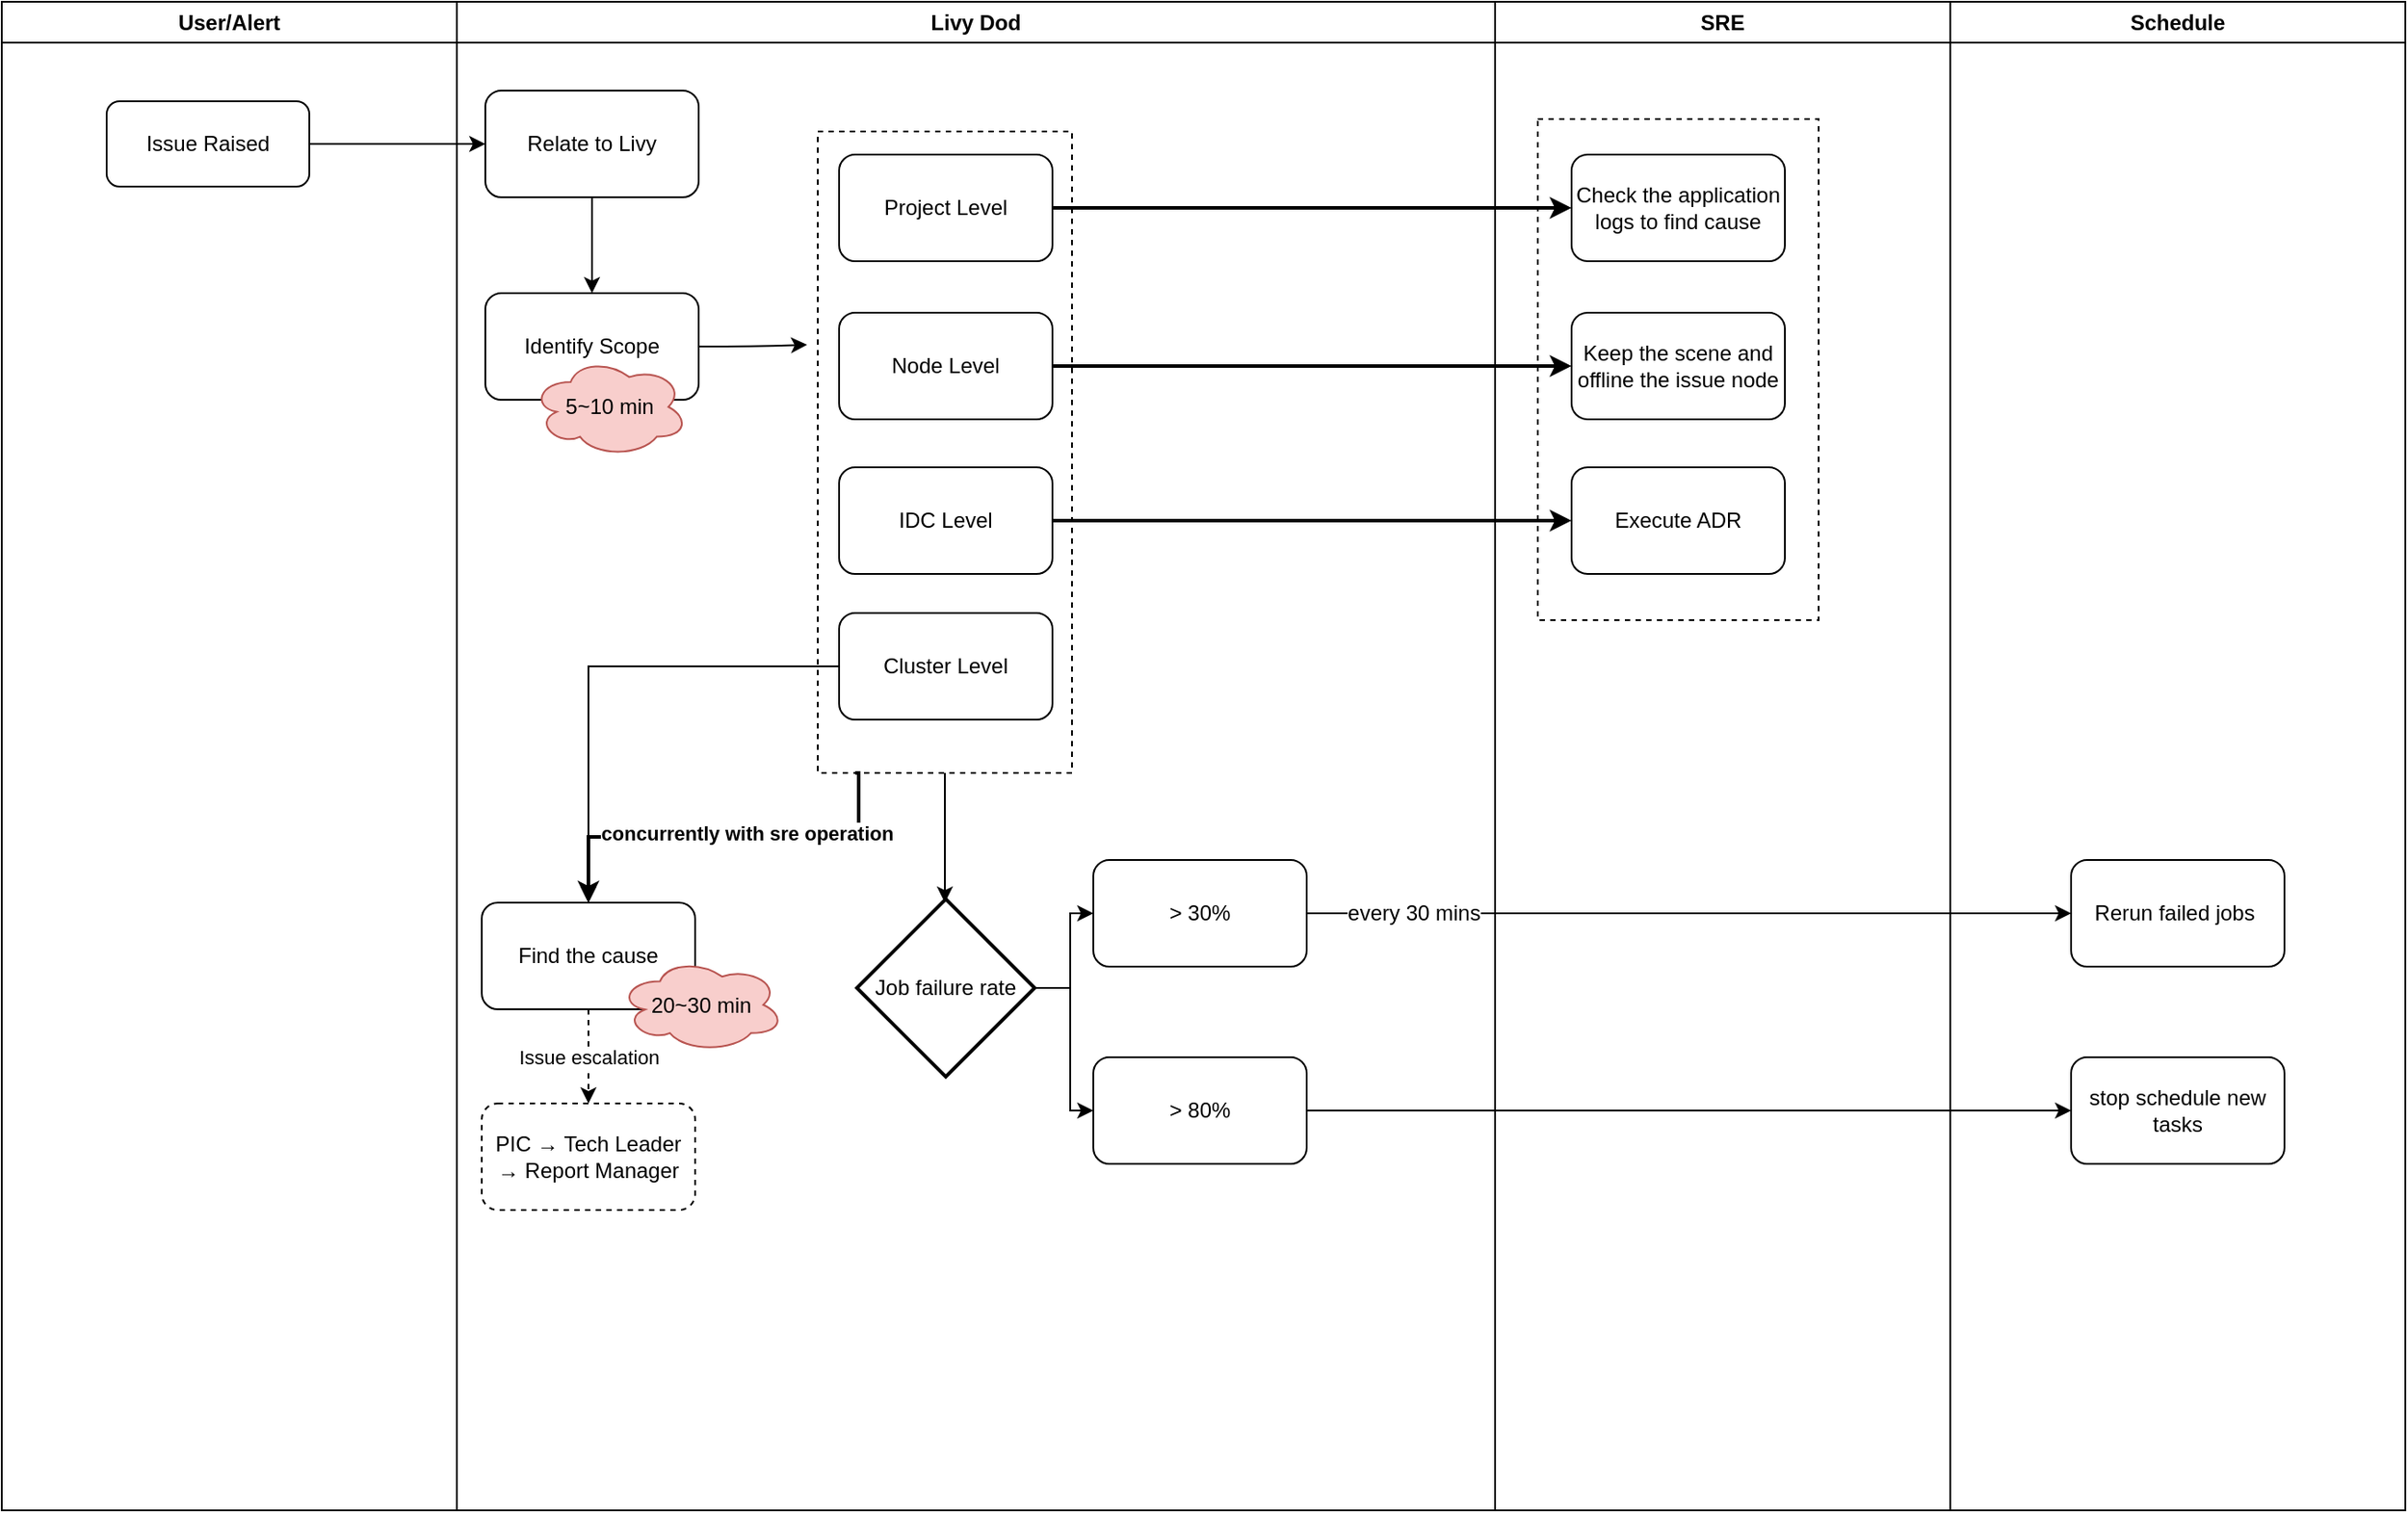 <mxfile version="26.1.0">
  <diagram id="C5RBs43oDa-KdzZeNtuy" name="Page-1">
    <mxGraphModel dx="2385" dy="1262" grid="0" gridSize="10" guides="1" tooltips="1" connect="1" arrows="1" fold="1" page="0" pageScale="1" pageWidth="827" pageHeight="1169" math="0" shadow="0">
      <root>
        <mxCell id="WIyWlLk6GJQsqaUBKTNV-0" />
        <mxCell id="WIyWlLk6GJQsqaUBKTNV-1" parent="WIyWlLk6GJQsqaUBKTNV-0" />
        <mxCell id="AfNWjNOEDpZvI_6I8qR--1" value="User/Alert" style="swimlane;whiteSpace=wrap;html=1;" vertex="1" parent="WIyWlLk6GJQsqaUBKTNV-1">
          <mxGeometry x="-162" y="-64" width="256" height="849" as="geometry" />
        </mxCell>
        <mxCell id="AfNWjNOEDpZvI_6I8qR--4" value="Issue Raised" style="rounded=1;whiteSpace=wrap;html=1;" vertex="1" parent="AfNWjNOEDpZvI_6I8qR--1">
          <mxGeometry x="59" y="56" width="114" height="48" as="geometry" />
        </mxCell>
        <mxCell id="AfNWjNOEDpZvI_6I8qR--2" value="Livy Dod" style="swimlane;whiteSpace=wrap;html=1;" vertex="1" parent="WIyWlLk6GJQsqaUBKTNV-1">
          <mxGeometry x="94" y="-64" width="584" height="849" as="geometry" />
        </mxCell>
        <mxCell id="AfNWjNOEDpZvI_6I8qR--43" style="edgeStyle=orthogonalEdgeStyle;rounded=0;orthogonalLoop=1;jettySize=auto;html=1;" edge="1" parent="AfNWjNOEDpZvI_6I8qR--2" source="AfNWjNOEDpZvI_6I8qR--28">
          <mxGeometry relative="1" as="geometry">
            <mxPoint x="274.5" y="507" as="targetPoint" />
          </mxGeometry>
        </mxCell>
        <mxCell id="AfNWjNOEDpZvI_6I8qR--28" value="" style="rounded=0;whiteSpace=wrap;html=1;dashed=1;" vertex="1" parent="AfNWjNOEDpZvI_6I8qR--2">
          <mxGeometry x="203" y="73" width="143" height="361" as="geometry" />
        </mxCell>
        <mxCell id="AfNWjNOEDpZvI_6I8qR--7" value="" style="edgeStyle=orthogonalEdgeStyle;rounded=0;orthogonalLoop=1;jettySize=auto;html=1;" edge="1" parent="AfNWjNOEDpZvI_6I8qR--2" source="AfNWjNOEDpZvI_6I8qR--5" target="AfNWjNOEDpZvI_6I8qR--6">
          <mxGeometry relative="1" as="geometry" />
        </mxCell>
        <mxCell id="AfNWjNOEDpZvI_6I8qR--5" value="Relate to Livy" style="rounded=1;whiteSpace=wrap;html=1;" vertex="1" parent="AfNWjNOEDpZvI_6I8qR--2">
          <mxGeometry x="16" y="50" width="120" height="60" as="geometry" />
        </mxCell>
        <mxCell id="AfNWjNOEDpZvI_6I8qR--9" value="" style="edgeStyle=orthogonalEdgeStyle;rounded=0;orthogonalLoop=1;jettySize=auto;html=1;curved=1;" edge="1" parent="AfNWjNOEDpZvI_6I8qR--2" source="AfNWjNOEDpZvI_6I8qR--6">
          <mxGeometry relative="1" as="geometry">
            <mxPoint x="197" y="193" as="targetPoint" />
          </mxGeometry>
        </mxCell>
        <mxCell id="AfNWjNOEDpZvI_6I8qR--6" value="Identify Scope" style="whiteSpace=wrap;html=1;rounded=1;" vertex="1" parent="AfNWjNOEDpZvI_6I8qR--2">
          <mxGeometry x="16" y="164" width="120" height="60" as="geometry" />
        </mxCell>
        <mxCell id="AfNWjNOEDpZvI_6I8qR--8" value="Project Level" style="whiteSpace=wrap;html=1;rounded=1;" vertex="1" parent="AfNWjNOEDpZvI_6I8qR--2">
          <mxGeometry x="215" y="86" width="120" height="60" as="geometry" />
        </mxCell>
        <mxCell id="AfNWjNOEDpZvI_6I8qR--12" value="Node Level" style="whiteSpace=wrap;html=1;rounded=1;" vertex="1" parent="AfNWjNOEDpZvI_6I8qR--2">
          <mxGeometry x="215" y="175" width="120" height="60" as="geometry" />
        </mxCell>
        <mxCell id="AfNWjNOEDpZvI_6I8qR--13" value="IDC Level" style="whiteSpace=wrap;html=1;rounded=1;" vertex="1" parent="AfNWjNOEDpZvI_6I8qR--2">
          <mxGeometry x="215" y="262" width="120" height="60" as="geometry" />
        </mxCell>
        <mxCell id="AfNWjNOEDpZvI_6I8qR--22" value="" style="edgeStyle=orthogonalEdgeStyle;rounded=0;orthogonalLoop=1;jettySize=auto;html=1;strokeWidth=2;entryX=0.5;entryY=0;entryDx=0;entryDy=0;" edge="1" parent="AfNWjNOEDpZvI_6I8qR--2" target="AfNWjNOEDpZvI_6I8qR--21">
          <mxGeometry relative="1" as="geometry">
            <mxPoint x="224" y="434" as="sourcePoint" />
            <Array as="points">
              <mxPoint x="226" y="434" />
              <mxPoint x="226" y="470" />
              <mxPoint x="74" y="470" />
            </Array>
          </mxGeometry>
        </mxCell>
        <mxCell id="AfNWjNOEDpZvI_6I8qR--29" value="&lt;font&gt;&lt;b style=&quot;&quot;&gt;concurrently with sre operation&lt;/b&gt;&lt;/font&gt;" style="edgeLabel;html=1;align=center;verticalAlign=middle;resizable=0;points=[];" vertex="1" connectable="0" parent="AfNWjNOEDpZvI_6I8qR--22">
          <mxGeometry x="-0.111" y="-2" relative="1" as="geometry">
            <mxPoint as="offset" />
          </mxGeometry>
        </mxCell>
        <mxCell id="AfNWjNOEDpZvI_6I8qR--55" style="edgeStyle=orthogonalEdgeStyle;rounded=0;orthogonalLoop=1;jettySize=auto;html=1;exitX=0;exitY=0.5;exitDx=0;exitDy=0;entryX=0.5;entryY=0;entryDx=0;entryDy=0;" edge="1" parent="AfNWjNOEDpZvI_6I8qR--2" source="AfNWjNOEDpZvI_6I8qR--14" target="AfNWjNOEDpZvI_6I8qR--21">
          <mxGeometry relative="1" as="geometry" />
        </mxCell>
        <mxCell id="AfNWjNOEDpZvI_6I8qR--14" value="Cluster Level" style="whiteSpace=wrap;html=1;rounded=1;" vertex="1" parent="AfNWjNOEDpZvI_6I8qR--2">
          <mxGeometry x="215" y="344" width="120" height="60" as="geometry" />
        </mxCell>
        <mxCell id="AfNWjNOEDpZvI_6I8qR--35" value="Issue&amp;nbsp;escalation" style="edgeStyle=orthogonalEdgeStyle;rounded=0;orthogonalLoop=1;jettySize=auto;html=1;dashed=1;" edge="1" parent="AfNWjNOEDpZvI_6I8qR--2" source="AfNWjNOEDpZvI_6I8qR--21" target="AfNWjNOEDpZvI_6I8qR--34">
          <mxGeometry relative="1" as="geometry" />
        </mxCell>
        <mxCell id="AfNWjNOEDpZvI_6I8qR--21" value="Find the cause" style="whiteSpace=wrap;html=1;rounded=1;" vertex="1" parent="AfNWjNOEDpZvI_6I8qR--2">
          <mxGeometry x="14" y="507" width="120" height="60" as="geometry" />
        </mxCell>
        <mxCell id="AfNWjNOEDpZvI_6I8qR--34" value="PIC → Tech Leader → Report Manager" style="whiteSpace=wrap;html=1;rounded=1;dashed=1;" vertex="1" parent="AfNWjNOEDpZvI_6I8qR--2">
          <mxGeometry x="14" y="620" width="120" height="60" as="geometry" />
        </mxCell>
        <mxCell id="AfNWjNOEDpZvI_6I8qR--46" style="edgeStyle=orthogonalEdgeStyle;rounded=0;orthogonalLoop=1;jettySize=auto;html=1;entryX=0;entryY=0.5;entryDx=0;entryDy=0;" edge="1" parent="AfNWjNOEDpZvI_6I8qR--2" source="AfNWjNOEDpZvI_6I8qR--44" target="AfNWjNOEDpZvI_6I8qR--45">
          <mxGeometry relative="1" as="geometry" />
        </mxCell>
        <mxCell id="AfNWjNOEDpZvI_6I8qR--48" style="edgeStyle=orthogonalEdgeStyle;rounded=0;orthogonalLoop=1;jettySize=auto;html=1;exitX=1;exitY=0.5;exitDx=0;exitDy=0;exitPerimeter=0;entryX=0;entryY=0.5;entryDx=0;entryDy=0;" edge="1" parent="AfNWjNOEDpZvI_6I8qR--2" source="AfNWjNOEDpZvI_6I8qR--44" target="AfNWjNOEDpZvI_6I8qR--47">
          <mxGeometry relative="1" as="geometry" />
        </mxCell>
        <mxCell id="AfNWjNOEDpZvI_6I8qR--44" value="Job failure rate" style="strokeWidth=2;html=1;shape=mxgraph.flowchart.decision;whiteSpace=wrap;" vertex="1" parent="AfNWjNOEDpZvI_6I8qR--2">
          <mxGeometry x="225" y="505" width="100" height="100" as="geometry" />
        </mxCell>
        <mxCell id="AfNWjNOEDpZvI_6I8qR--45" value="&amp;gt; 30%" style="rounded=1;whiteSpace=wrap;html=1;" vertex="1" parent="AfNWjNOEDpZvI_6I8qR--2">
          <mxGeometry x="358" y="483" width="120" height="60" as="geometry" />
        </mxCell>
        <mxCell id="AfNWjNOEDpZvI_6I8qR--47" value="&amp;gt; 80%" style="rounded=1;whiteSpace=wrap;html=1;" vertex="1" parent="AfNWjNOEDpZvI_6I8qR--2">
          <mxGeometry x="358" y="594" width="120" height="60" as="geometry" />
        </mxCell>
        <mxCell id="AfNWjNOEDpZvI_6I8qR--57" value="5~10 min" style="ellipse;shape=cloud;whiteSpace=wrap;html=1;fillColor=#f8cecc;strokeColor=#b85450;" vertex="1" parent="AfNWjNOEDpZvI_6I8qR--2">
          <mxGeometry x="42" y="200" width="88" height="56" as="geometry" />
        </mxCell>
        <mxCell id="AfNWjNOEDpZvI_6I8qR--58" value="20~30 min" style="ellipse;shape=cloud;whiteSpace=wrap;html=1;fillColor=#f8cecc;strokeColor=#b85450;" vertex="1" parent="AfNWjNOEDpZvI_6I8qR--2">
          <mxGeometry x="91" y="538" width="93" height="53" as="geometry" />
        </mxCell>
        <mxCell id="AfNWjNOEDpZvI_6I8qR--3" value="SRE" style="swimlane;whiteSpace=wrap;html=1;" vertex="1" parent="WIyWlLk6GJQsqaUBKTNV-1">
          <mxGeometry x="678" y="-64" width="256" height="849" as="geometry" />
        </mxCell>
        <mxCell id="AfNWjNOEDpZvI_6I8qR--31" value="" style="rounded=0;whiteSpace=wrap;html=1;dashed=1;" vertex="1" parent="AfNWjNOEDpZvI_6I8qR--3">
          <mxGeometry x="24" y="66" width="158" height="282" as="geometry" />
        </mxCell>
        <mxCell id="AfNWjNOEDpZvI_6I8qR--15" value="Check the application logs to find cause" style="whiteSpace=wrap;html=1;rounded=1;" vertex="1" parent="AfNWjNOEDpZvI_6I8qR--3">
          <mxGeometry x="43" y="86" width="120" height="60" as="geometry" />
        </mxCell>
        <mxCell id="AfNWjNOEDpZvI_6I8qR--17" value="Keep the scene and offline the issue node" style="whiteSpace=wrap;html=1;rounded=1;" vertex="1" parent="AfNWjNOEDpZvI_6I8qR--3">
          <mxGeometry x="43" y="175" width="120" height="60" as="geometry" />
        </mxCell>
        <mxCell id="AfNWjNOEDpZvI_6I8qR--19" value="Execute ADR" style="whiteSpace=wrap;html=1;rounded=1;" vertex="1" parent="AfNWjNOEDpZvI_6I8qR--3">
          <mxGeometry x="43" y="262" width="120" height="60" as="geometry" />
        </mxCell>
        <mxCell id="AfNWjNOEDpZvI_6I8qR--16" value="" style="edgeStyle=orthogonalEdgeStyle;rounded=1;orthogonalLoop=1;jettySize=auto;html=1;exitX=1;exitY=0.5;exitDx=0;exitDy=0;entryX=0;entryY=0.5;entryDx=0;entryDy=0;curved=0;strokeColor=#000000;strokeWidth=2;" edge="1" parent="WIyWlLk6GJQsqaUBKTNV-1" source="AfNWjNOEDpZvI_6I8qR--8" target="AfNWjNOEDpZvI_6I8qR--15">
          <mxGeometry relative="1" as="geometry" />
        </mxCell>
        <mxCell id="AfNWjNOEDpZvI_6I8qR--20" value="" style="edgeStyle=orthogonalEdgeStyle;rounded=1;orthogonalLoop=1;jettySize=auto;html=1;entryX=0;entryY=0.5;entryDx=0;entryDy=0;exitX=1;exitY=0.5;exitDx=0;exitDy=0;curved=0;strokeWidth=2;strokeColor=#000000;" edge="1" parent="WIyWlLk6GJQsqaUBKTNV-1" source="AfNWjNOEDpZvI_6I8qR--13" target="AfNWjNOEDpZvI_6I8qR--19">
          <mxGeometry relative="1" as="geometry" />
        </mxCell>
        <mxCell id="AfNWjNOEDpZvI_6I8qR--36" value="Schedule" style="swimlane;whiteSpace=wrap;html=1;" vertex="1" parent="WIyWlLk6GJQsqaUBKTNV-1">
          <mxGeometry x="934" y="-64" width="256" height="849" as="geometry" />
        </mxCell>
        <mxCell id="AfNWjNOEDpZvI_6I8qR--50" value="Rerun failed jobs&amp;nbsp;" style="rounded=1;whiteSpace=wrap;html=1;" vertex="1" parent="AfNWjNOEDpZvI_6I8qR--36">
          <mxGeometry x="68" y="483" width="120" height="60" as="geometry" />
        </mxCell>
        <mxCell id="AfNWjNOEDpZvI_6I8qR--53" value="stop schedule new tasks" style="rounded=1;whiteSpace=wrap;html=1;" vertex="1" parent="AfNWjNOEDpZvI_6I8qR--36">
          <mxGeometry x="68" y="594" width="120" height="60" as="geometry" />
        </mxCell>
        <mxCell id="AfNWjNOEDpZvI_6I8qR--49" style="edgeStyle=orthogonalEdgeStyle;rounded=0;orthogonalLoop=1;jettySize=auto;html=1;entryX=0;entryY=0.5;entryDx=0;entryDy=0;" edge="1" parent="WIyWlLk6GJQsqaUBKTNV-1" source="AfNWjNOEDpZvI_6I8qR--45" target="AfNWjNOEDpZvI_6I8qR--50">
          <mxGeometry relative="1" as="geometry">
            <mxPoint x="1057" y="449" as="targetPoint" />
          </mxGeometry>
        </mxCell>
        <mxCell id="AfNWjNOEDpZvI_6I8qR--51" value="&lt;span style=&quot;font-size: 12px; text-wrap-mode: wrap;&quot;&gt;every 30 mins&lt;/span&gt;" style="edgeLabel;html=1;align=center;verticalAlign=middle;resizable=0;points=[];" vertex="1" connectable="0" parent="AfNWjNOEDpZvI_6I8qR--49">
          <mxGeometry x="-0.377" relative="1" as="geometry">
            <mxPoint x="-74" as="offset" />
          </mxGeometry>
        </mxCell>
        <mxCell id="AfNWjNOEDpZvI_6I8qR--52" style="edgeStyle=orthogonalEdgeStyle;rounded=0;orthogonalLoop=1;jettySize=auto;html=1;entryX=0;entryY=0.5;entryDx=0;entryDy=0;" edge="1" parent="WIyWlLk6GJQsqaUBKTNV-1" source="AfNWjNOEDpZvI_6I8qR--47" target="AfNWjNOEDpZvI_6I8qR--53">
          <mxGeometry relative="1" as="geometry">
            <mxPoint x="1000" y="560" as="targetPoint" />
          </mxGeometry>
        </mxCell>
        <mxCell id="AfNWjNOEDpZvI_6I8qR--56" style="edgeStyle=orthogonalEdgeStyle;rounded=0;orthogonalLoop=1;jettySize=auto;html=1;entryX=0;entryY=0.5;entryDx=0;entryDy=0;" edge="1" parent="WIyWlLk6GJQsqaUBKTNV-1" source="AfNWjNOEDpZvI_6I8qR--4" target="AfNWjNOEDpZvI_6I8qR--5">
          <mxGeometry relative="1" as="geometry" />
        </mxCell>
        <mxCell id="AfNWjNOEDpZvI_6I8qR--59" style="edgeStyle=orthogonalEdgeStyle;rounded=0;orthogonalLoop=1;jettySize=auto;html=1;entryX=0;entryY=0.5;entryDx=0;entryDy=0;strokeWidth=2;" edge="1" parent="WIyWlLk6GJQsqaUBKTNV-1" source="AfNWjNOEDpZvI_6I8qR--12" target="AfNWjNOEDpZvI_6I8qR--17">
          <mxGeometry relative="1" as="geometry" />
        </mxCell>
      </root>
    </mxGraphModel>
  </diagram>
</mxfile>
